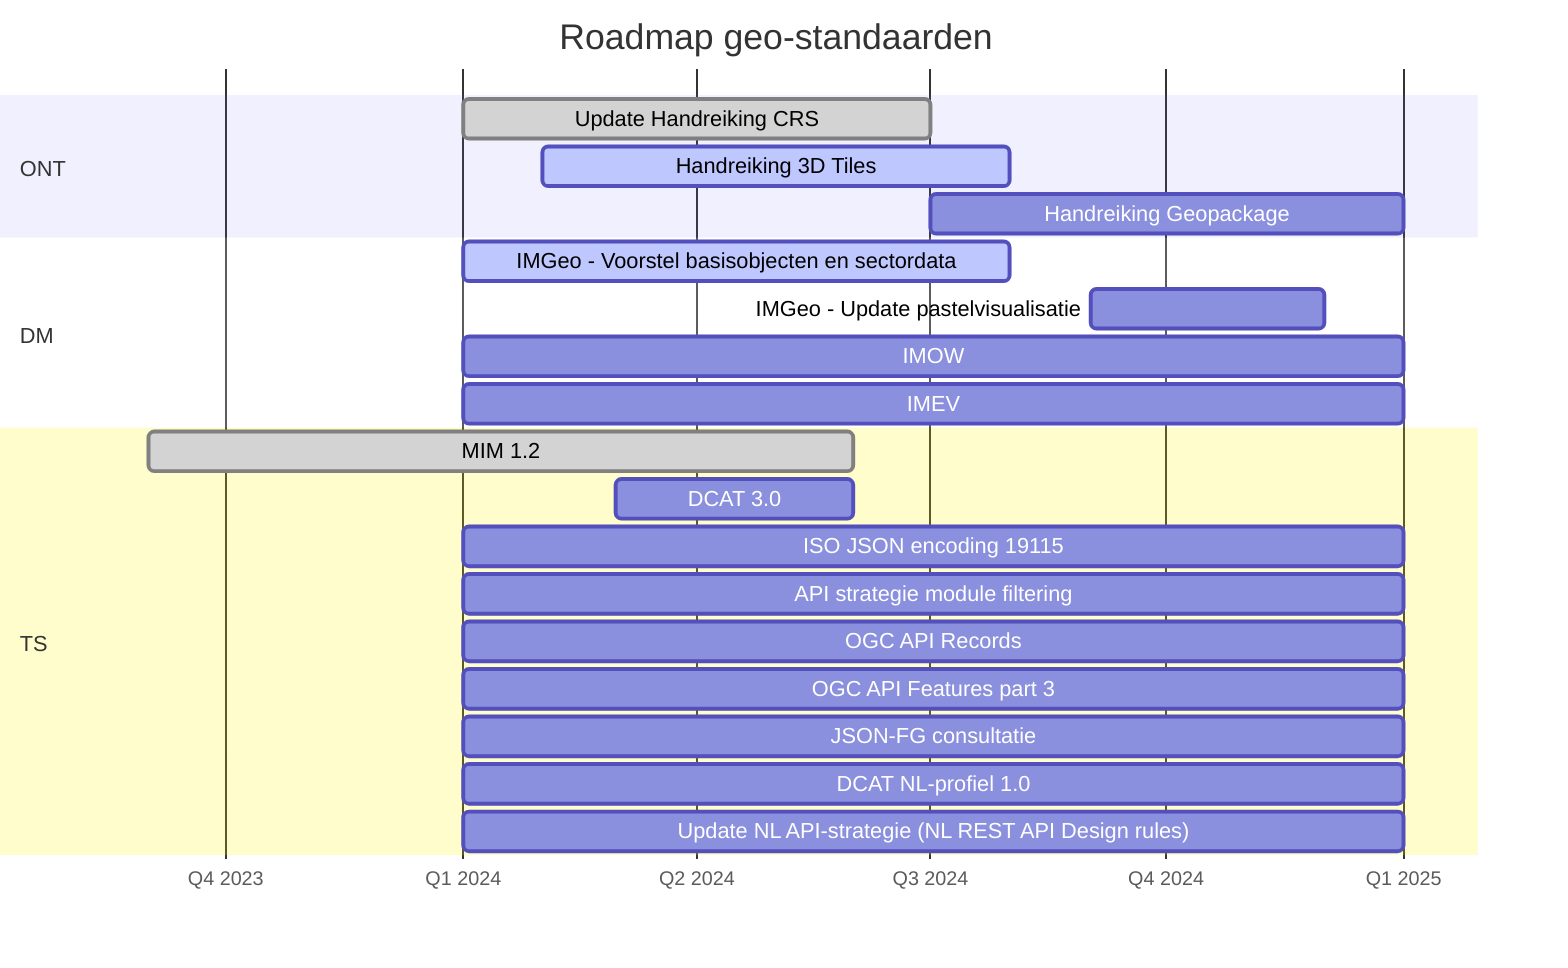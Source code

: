 gantt
    title Roadmap geo-standaarden
    dateFormat YYYY-M
    axisFormat Q%q %Y
    tickInterval 3month
    section ONT
        %% Consultatie GeoPackage and Spatial Schema   :done,      2023-07, 3M
        % Update PTOLU Geo-standaarden                :done,    2023-10, 6M
        %% PoC Rechtendelegatie (oAuth)                :           2023-10, 3M
        %% OGC Code Sprint                             :           2023-10, 1M        
        %%Consultatie IMX-Geo                         :           2024-01, 3M
        Update Handreiking CRS                      :done,           2024-01, 6M        
        Handreiking 3D Tiles                        :active,          2024-02, 6M
        Handreiking Geopackage                      :           2024-07, 6M
        
    section DM        
        %%IMEV 2.0                                    :done,    2023-10, 3M
        %%IMG                                         :done,    2023-10, 3M
        IMGeo - Voorstel basisobjecten en sectordata:active,    2024-01, 7M
        IMGeo - Update pastelvisualisatie                :      2024-09, 3M
        IMOW                                        :           2024-01, 12M
        IMEV                                        :           2024-01, 12M
        %% IMKL                                        :           2023-09, 
        %% IMKAD                                       :           2023-09, 
        %% IMWOZ                                       :           2023-09, 
        %% IMBAG                                       :           2023-09, 
        %% IMBOR                                       :           2023-09, 
        %% GWSW                                        :           2023-09, 
        %% IMNA                                        :           2023-09, 
        %% IMDBK / IMROI                               :           2023-09, 
        %% BRT.Next                                    :           2023-09, 

    section TS
        MIM 1.2                                               :done,    2023-09, 9M
        %%GeoPackage 1.4                              :active,    2023-10, 3M
        %%CityJSON 2.0                                :active,    2023-10, 3M
        %%OGC Training DML-AI 1.0                     :active,    2023-10, 3M
        %%Consultatie standaard voor begrippenkaders  :           2023-10, 3M        
        %Standaard voor begrippenkaders SBB v1.0.0       :           2024-01, 3M
        DCAT 3.0                                    :donez,       2024-03, 3M 
        ISO JSON encoding 19115                     :           2024-01, 12M
        API strategie module filtering              :           2024-01, 12M
        OGC API Records                             :           2024-01, 12M
        OGC API Features part 3                     :           2024-01, 12M
        JSON-FG consultatie                         :           2024-01, 12M
        DCAT NL-profiel 1.0                         :           2024-01, 12M
        Update NL API-strategie (NL REST API Design rules) :    2024-01, 12M